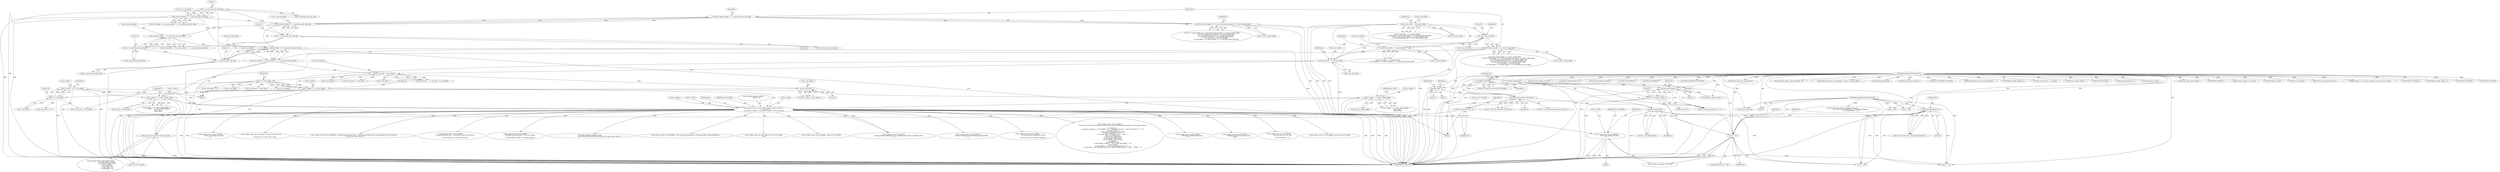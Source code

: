 digraph "0_FFmpeg_29ffeef5e73b8f41ff3a3f2242d356759c66f91f@pointer" {
"1000967" [label="(Call,av_log(h->avctx, AV_LOG_ERROR,\n                   \"h264_slice_header_init() failed\n\"))"];
"1000887" [label="(Call,av_log(h->avctx, AV_LOG_INFO, \"Reinit context to %dx%d, \"\n               \"pix_fmt: %s\n\", h->width, h->height, av_get_pix_fmt_name(h->avctx->pix_fmt)))"];
"1000715" [label="(Call,h->width  = 16 * h->mb_width)"];
"1000719" [label="(Call,16 * h->mb_width)"];
"1000699" [label="(Call,h->mb_width * 4)"];
"1000679" [label="(Call,h->mb_width * h->mb_height)"];
"1000649" [label="(Call,h->mb_width  = h->sps.mb_width)"];
"1000610" [label="(Call,h->mb_width  != h->sps.mb_width)"];
"1000398" [label="(Call,h->mb_width  != h->sps.mb_width)"];
"1000541" [label="(Call,16*h->sps.mb_width)"];
"1000658" [label="(Call,h->mb_height = h->sps.mb_height * (2 - h->sps.frame_mbs_only_flag))"];
"1000662" [label="(Call,h->sps.mb_height * (2 - h->sps.frame_mbs_only_flag))"];
"1000623" [label="(Call,h->sps.mb_height * (2 - h->sps.frame_mbs_only_flag))"];
"1000557" [label="(Call,h->sps.mb_height * (2 - h->sps.frame_mbs_only_flag))"];
"1000412" [label="(Call,h->sps.mb_height * (2 - h->sps.frame_mbs_only_flag))"];
"1000418" [label="(Call,2 - h->sps.frame_mbs_only_flag)"];
"1000563" [label="(Call,2 - h->sps.frame_mbs_only_flag)"];
"1000629" [label="(Call,2 - h->sps.frame_mbs_only_flag)"];
"1000668" [label="(Call,2 - h->sps.frame_mbs_only_flag)"];
"1000827" [label="(Call,h->width  != h->avctx->coded_width)"];
"1000540" [label="(Call,16*h->sps.mb_width != h->avctx->coded_width)"];
"1000837" [label="(Call,h->height != h->avctx->coded_height)"];
"1000724" [label="(Call,h->height = 16 * h->mb_height)"];
"1000728" [label="(Call,16 * h->mb_height)"];
"1000554" [label="(Call,16*h->sps.mb_height * (2 - h->sps.frame_mbs_only_flag) != h->avctx->coded_height)"];
"1000555" [label="(Call,16*h->sps.mb_height * (2 - h->sps.frame_mbs_only_flag))"];
"1000899" [label="(Call,av_get_pix_fmt_name(h->avctx->pix_fmt))"];
"1000880" [label="(Call,h->avctx->pix_fmt = ret)"];
"1000872" [label="(Call,ret = get_pixel_format(h, 1))"];
"1000874" [label="(Call,get_pixel_format(h, 1))"];
"1000868" [label="(Call,flush_change(h))"];
"1000851" [label="(Call,h != h0)"];
"1000735" [label="(Call,init_dimensions(h))"];
"1000495" [label="(Call,h264_set_parameter_from_sps(h))"];
"1000186" [label="(Call,field_end(h, 1))"];
"1000183" [label="(Call,FIELD_PICTURE(h))"];
"1000125" [label="(MethodParameterIn,H264Context *h)"];
"1000643" [label="(Call,get_pixel_format(h0, 0))"];
"1000126" [label="(MethodParameterIn,H264Context *h0)"];
"1000720" [label="(Literal,16)"];
"1001677" [label="(Call,h->mb_width  * 16)"];
"1000695" [label="(Call,h->b_stride = h->mb_width * 4)"];
"1000827" [label="(Call,h->width  != h->avctx->coded_width)"];
"1000542" [label="(Literal,16)"];
"1000849" [label="(Block,)"];
"1000974" [label="(Identifier,ret)"];
"1000690" [label="(Call,h->mb_width + 1)"];
"1000662" [label="(Call,h->sps.mb_height * (2 - h->sps.frame_mbs_only_flag))"];
"1000621" [label="(Identifier,h)"];
"1000900" [label="(Call,h->avctx->pix_fmt)"];
"1000492" [label="(Call,(ret = h264_set_parameter_from_sps(h)) < 0)"];
"1000850" [label="(ControlStructure,if (h != h0))"];
"1000649" [label="(Call,h->mb_width  = h->sps.mb_width)"];
"1000660" [label="(Identifier,h)"];
"1000554" [label="(Call,16*h->sps.mb_height * (2 - h->sps.frame_mbs_only_flag) != h->avctx->coded_height)"];
"1000558" [label="(Call,h->sps.mb_height)"];
"1000725" [label="(Call,h->height)"];
"1000874" [label="(Call,get_pixel_format(h, 1))"];
"1002036" [label="(Call,FIELD_OR_MBAFF_PICTURE(h))"];
"1000929" [label="(Call,h != h0)"];
"1002848" [label="(Call,av_log(h->avctx, AV_LOG_ERROR,\n                       \"Deblocking switched inside frame.\n\"))"];
"1002483" [label="(Call,ff_h264_direct_dist_scale_factor(h))"];
"1000610" [label="(Call,h->mb_width  != h->sps.mb_width)"];
"1000873" [label="(Identifier,ret)"];
"1000663" [label="(Call,h->sps.mb_height)"];
"1000624" [label="(Call,h->sps.mb_height)"];
"1000971" [label="(Identifier,AV_LOG_ERROR)"];
"1002658" [label="(Call,av_log(h->avctx, AV_LOG_ERROR,\n                   \"deblocking_filter_idc %u out of range\n\", tmp))"];
"1000871" [label="(Call,(ret = get_pixel_format(h, 1)) < 0)"];
"1000609" [label="(Call,h->mb_width  != h->sps.mb_width\n                     || h->mb_height != h->sps.mb_height * (2 - h->sps.frame_mbs_only_flag))"];
"1000683" [label="(Call,h->mb_height)"];
"1000875" [label="(Identifier,h)"];
"1000851" [label="(Call,h != h0)"];
"1001592" [label="(Call,ff_generate_sliding_window_mmcos(h, 1))"];
"1000831" [label="(Call,h->avctx->coded_width)"];
"1001611" [label="(Call,ff_h264_execute_ref_pic_marking(h, h->mmco, h->mmco_index))"];
"1000408" [label="(Call,h->mb_height != h->sps.mb_height * (2 - h->sps.frame_mbs_only_flag))"];
"1001896" [label="(Call,h->mb_height * h->mb_stride)"];
"1000729" [label="(Literal,16)"];
"1000125" [label="(MethodParameterIn,H264Context *h)"];
"1000179" [label="(Call,h0->current_slice && FIELD_PICTURE(h))"];
"1000659" [label="(Call,h->mb_height)"];
"1000991" [label="(Call,init_dequant_tables(h))"];
"1000962" [label="(Call,h264_slice_header_init(h, 0))"];
"1001990" [label="(Call,FIELD_OR_MBAFF_PICTURE(h))"];
"1002303" [label="(Call,ff_h264_decode_ref_pic_list_reordering(h))"];
"1000398" [label="(Call,h->mb_width  != h->sps.mb_width)"];
"1000876" [label="(Literal,1)"];
"1000191" [label="(Identifier,h0)"];
"1000977" [label="(Call,h == h0)"];
"1002469" [label="(Call,implicit_weight_table(h, 1))"];
"1000397" [label="(Call,h->mb_width  != h->sps.mb_width ||\n            h->mb_height != h->sps.mb_height * (2 - h->sps.frame_mbs_only_flag) ||\n            h->avctx->bits_per_raw_sample != h->sps.bit_depth_luma ||\n            h->cur_chroma_format_idc != h->sps.chroma_format_idc)"];
"1000579" [label="(Identifier,h)"];
"1000841" [label="(Call,h->avctx->coded_height)"];
"1000968" [label="(Call,h->avctx)"];
"1000614" [label="(Call,h->sps.mb_width)"];
"1003435" [label="(MethodReturn,static int)"];
"1000637" [label="(Call,h0->avctx->pix_fmt != get_pixel_format(h0, 0))"];
"1001850" [label="(Call,i<h->mb_height)"];
"1001169" [label="(Call,av_log(h->avctx, AV_LOG_ERROR,\n                   \"unset cur_pic_ptr on %d. slice\n\",\n                   h0->current_slice + 1))"];
"1000724" [label="(Call,h->height = 16 * h->mb_height)"];
"1000572" [label="(Identifier,h)"];
"1002001" [label="(Call,av_log(h->avctx, AV_LOG_ERROR, \"first_mb_in_slice overflow\n\"))"];
"1000878" [label="(Return,return ret;)"];
"1002590" [label="(Call,get_chroma_qp(h, 1, h->qscale))"];
"1002832" [label="(Call,av_log(h->avctx, AV_LOG_INFO,\n                       \"Cannot parallelize deblocking type 1, decoding such frames in sequential order\n\"))"];
"1000914" [label="(Call,av_log(h->avctx, AV_LOG_ERROR,\n                   \"h264_slice_header_init() failed\n\"))"];
"1000653" [label="(Call,h->sps.mb_width)"];
"1000887" [label="(Call,av_log(h->avctx, AV_LOG_INFO, \"Reinit context to %dx%d, \"\n               \"pix_fmt: %s\n\", h->width, h->height, av_get_pix_fmt_name(h->avctx->pix_fmt)))"];
"1000972" [label="(Literal,\"h264_slice_header_init() failed\n\")"];
"1000619" [label="(Call,h->mb_height != h->sps.mb_height * (2 - h->sps.frame_mbs_only_flag))"];
"1000631" [label="(Call,h->sps.frame_mbs_only_flag)"];
"1000852" [label="(Identifier,h)"];
"1000127" [label="(Block,)"];
"1000413" [label="(Call,h->sps.mb_height)"];
"1000670" [label="(Call,h->sps.frame_mbs_only_flag)"];
"1000570" [label="(Call,h->avctx->coded_height)"];
"1000184" [label="(Identifier,h)"];
"1000402" [label="(Call,h->sps.mb_width)"];
"1000668" [label="(Call,2 - h->sps.frame_mbs_only_flag)"];
"1000719" [label="(Call,16 * h->mb_width)"];
"1000399" [label="(Call,h->mb_width)"];
"1000540" [label="(Call,16*h->sps.mb_width != h->avctx->coded_width)"];
"1000881" [label="(Call,h->avctx->pix_fmt)"];
"1000539" [label="(Call,16*h->sps.mb_width != h->avctx->coded_width\n                     || 16*h->sps.mb_height * (2 - h->sps.frame_mbs_only_flag) != h->avctx->coded_height\n                     || h->avctx->bits_per_raw_sample != h->sps.bit_depth_luma\n                     || h->cur_chroma_format_idc != h->sps.chroma_format_idc\n                     || av_cmp_q(h->sps.sar, h->avctx->sample_aspect_ratio)\n                     || h->mb_width  != h->sps.mb_width\n                     || h->mb_height != h->sps.mb_height * (2 - h->sps.frame_mbs_only_flag))"];
"1000857" [label="(Identifier,h)"];
"1000493" [label="(Call,ret = h264_set_parameter_from_sps(h))"];
"1000187" [label="(Identifier,h)"];
"1002351" [label="(Call,ff_pred_weight_table(h))"];
"1000736" [label="(Identifier,h)"];
"1000899" [label="(Call,av_get_pix_fmt_name(h->avctx->pix_fmt))"];
"1000892" [label="(Literal,\"Reinit context to %dx%d, \"\n               \"pix_fmt: %s\n\")"];
"1001809" [label="(Call,FIELD_PICTURE(h))"];
"1000967" [label="(Call,av_log(h->avctx, AV_LOG_ERROR,\n                   \"h264_slice_header_init() failed\n\"))"];
"1000611" [label="(Call,h->mb_width)"];
"1001500" [label="(Call,av_log(h->avctx, AV_LOG_DEBUG, \"Frame num gap %d %d\n\",\n                   h->frame_num, h->prev_frame_num))"];
"1000679" [label="(Call,h->mb_width * h->mb_height)"];
"1000945" [label="(Call,get_pixel_format(h, 1))"];
"1001917" [label="(Call,h != h0)"];
"1000869" [label="(Identifier,h)"];
"1000496" [label="(Identifier,h)"];
"1001540" [label="(Call,h264_frame_start(h))"];
"1000909" [label="(Call,h264_slice_header_init(h, 1))"];
"1000877" [label="(Literal,0)"];
"1002485" [label="(Call,ff_h264_direct_ref_list_init(h))"];
"1002984" [label="(Call,av_log(h->avctx, AV_LOG_WARNING, \"Possibly too many slices (%d >= %d), increase MAX_SLICES and recompile if there are artifacts\n\", h->slice_num, MAX_SLICES))"];
"1000658" [label="(Call,h->mb_height = h->sps.mb_height * (2 - h->sps.frame_mbs_only_flag))"];
"1000677" [label="(Identifier,h)"];
"1000630" [label="(Literal,2)"];
"1000550" [label="(Identifier,h)"];
"1001140" [label="(Call,av_log(h->avctx, AV_LOG_ERROR,\n                   \"Changing field mode (%d -> %d) between slices is not allowed\n\",\n                   last_pic_structure, h->picture_structure))"];
"1000669" [label="(Literal,2)"];
"1000886" [label="(Identifier,ret)"];
"1000623" [label="(Call,h->sps.mb_height * (2 - h->sps.frame_mbs_only_flag))"];
"1000893" [label="(Call,h->width)"];
"1002446" [label="(Call,FRAME_MBAFF(h))"];
"1002723" [label="(Call,av_log(h->avctx, AV_LOG_ERROR,\n                       \"deblocking filter parameters %d %d out of range\n\",\n                       h->slice_alpha_c0_offset, h->slice_beta_offset))"];
"1000826" [label="(Call,h->width  != h->avctx->coded_width   ||\n         h->height != h->avctx->coded_height  ||\n         must_reinit ||\n         needs_reinit)"];
"1000643" [label="(Call,get_pixel_format(h0, 0))"];
"1000188" [label="(Literal,1)"];
"1002578" [label="(Call,get_chroma_qp(h, 0, h->qscale))"];
"1001432" [label="(Call,avpriv_request_sample(h->avctx,\n                                              \"Found reference and non-reference fields in the same frame, which\"))"];
"1000686" [label="(Call,h->mb_stride = h->mb_width + 1)"];
"1000896" [label="(Call,h->height)"];
"1000839" [label="(Identifier,h)"];
"1000888" [label="(Call,h->avctx)"];
"1001822" [label="(Call,h264_frame_start(h))"];
"1000700" [label="(Call,h->mb_width)"];
"1000716" [label="(Call,h->width)"];
"1000730" [label="(Call,h->mb_height)"];
"1000183" [label="(Call,FIELD_PICTURE(h))"];
"1000728" [label="(Call,16 * h->mb_height)"];
"1000734" [label="(Identifier,ret)"];
"1002255" [label="(Call,ff_set_ref_count(h))"];
"1001835" [label="(Call,release_unused_pictures(h, 0))"];
"1000644" [label="(Identifier,h0)"];
"1000412" [label="(Call,h->sps.mb_height * (2 - h->sps.frame_mbs_only_flag))"];
"1000418" [label="(Call,2 - h->sps.frame_mbs_only_flag)"];
"1001062" [label="(Call,av_log(h->avctx, AV_LOG_ERROR, \"This stream was generated by a broken encoder, invalid 8x8 inference\n\"))"];
"1002558" [label="(Call,av_log(h->avctx, AV_LOG_ERROR, \"QP %u out of range\n\", tmp))"];
"1000543" [label="(Call,h->sps.mb_width)"];
"1000733" [label="(Call,ret = init_dimensions(h))"];
"1000541" [label="(Call,16*h->sps.mb_width)"];
"1000966" [label="(Block,)"];
"1000675" [label="(Call,h->mb_num    = h->mb_width * h->mb_height)"];
"1000185" [label="(Block,)"];
"1000548" [label="(Call,h->avctx->coded_width)"];
"1000721" [label="(Call,h->mb_width)"];
"1002225" [label="(Call,ff_init_poc(h, h->cur_pic_ptr->field_poc, &h->cur_pic_ptr->poc))"];
"1000880" [label="(Call,h->avctx->pix_fmt = ret)"];
"1000837" [label="(Call,h->height != h->avctx->coded_height)"];
"1002512" [label="(Call,av_log(h->avctx, AV_LOG_ERROR, \"cabac_init_idc overflow\n\"))"];
"1001741" [label="(Call,FIELD_PICTURE(h))"];
"1000555" [label="(Call,16*h->sps.mb_height * (2 - h->sps.frame_mbs_only_flag))"];
"1000553" [label="(Call,16*h->sps.mb_height * (2 - h->sps.frame_mbs_only_flag) != h->avctx->coded_height\n                     || h->avctx->bits_per_raw_sample != h->sps.bit_depth_luma\n                     || h->cur_chroma_format_idc != h->sps.chroma_format_idc\n                     || av_cmp_q(h->sps.sar, h->avctx->sample_aspect_ratio)\n                     || h->mb_width  != h->sps.mb_width\n                     || h->mb_height != h->sps.mb_height * (2 - h->sps.frame_mbs_only_flag))"];
"1002369" [label="(Call,implicit_weight_table(h, -1))"];
"1000420" [label="(Call,h->sps.frame_mbs_only_flag)"];
"1001814" [label="(Call,FIELD_PICTURE(h))"];
"1000872" [label="(Call,ret = get_pixel_format(h, 1))"];
"1001641" [label="(Call,av_image_copy(h->short_ref[0]->f.data,\n                                  h->short_ref[0]->f.linesize,\n                                  (const uint8_t **)prev->f.data,\n                                  prev->f.linesize,\n                                  h->avctx->pix_fmt,\n                                  h->mb_width  * 16,\n                                  h->mb_height * 16))"];
"1000699" [label="(Call,h->mb_width * 4)"];
"1000838" [label="(Call,h->height)"];
"1000557" [label="(Call,h->sps.mb_height * (2 - h->sps.frame_mbs_only_flag))"];
"1000868" [label="(Call,flush_change(h))"];
"1000735" [label="(Call,init_dimensions(h))"];
"1001319" [label="(Call,FIELD_PICTURE(h))"];
"1002292" [label="(Call,ff_h264_fill_default_ref_list(h))"];
"1000186" [label="(Call,field_end(h, 1))"];
"1001978" [label="(Call,h->mb_width * h->mb_height)"];
"1000680" [label="(Call,h->mb_width)"];
"1000836" [label="(Call,h->height != h->avctx->coded_height  ||\n         must_reinit ||\n         needs_reinit)"];
"1000889" [label="(Identifier,h)"];
"1000715" [label="(Call,h->width  = 16 * h->mb_width)"];
"1000908" [label="(Identifier,ret)"];
"1001923" [label="(Call,clone_slice(h, h0))"];
"1000410" [label="(Identifier,h)"];
"1000933" [label="(Call,av_log(h->avctx, AV_LOG_ERROR,\n                   \"Cannot (re-)initialize context during parallel decoding.\n\"))"];
"1002844" [label="(Call,h != h0)"];
"1000563" [label="(Call,2 - h->sps.frame_mbs_only_flag)"];
"1000703" [label="(Literal,4)"];
"1001682" [label="(Call,h->mb_height * 16)"];
"1000556" [label="(Literal,16)"];
"1000650" [label="(Call,h->mb_width)"];
"1001402" [label="(Call,av_log(h->avctx, AV_LOG_ERROR,\n                               \"Invalid field mode combination %d/%d\n\",\n                               last_pic_structure, h->picture_structure))"];
"1002466" [label="(Call,implicit_weight_table(h, 0))"];
"1000853" [label="(Identifier,h0)"];
"1003314" [label="(Call,av_log(h->avctx, AV_LOG_DEBUG,\n               \"slice:%d %s mb:%d %c%s%s pps:%u frame:%d poc:%d/%d ref:%d/%d qp:%d loop:%d:%d:%d weight:%d%s %s\n\",\n               h->slice_num,\n               (h->picture_structure == PICT_FRAME ? \"F\" : h->picture_structure == PICT_TOP_FIELD ? \"T\" : \"B\"),\n               first_mb_in_slice,\n               av_get_picture_type_char(h->slice_type),\n               h->slice_type_fixed ? \" fix\" : \"\",\n               h->nal_unit_type == NAL_IDR_SLICE ? \" IDR\" : \"\",\n               pps_id, h->frame_num,\n               h->cur_pic_ptr->field_poc[0],\n               h->cur_pic_ptr->field_poc[1],\n               h->ref_count[0], h->ref_count[1],\n               h->qscale,\n               h->deblocking_filter,\n               h->slice_alpha_c0_offset / 2 - 26, h->slice_beta_offset / 2 - 26,\n               h->use_weight,\n               h->use_weight == 1 && h->use_weight_chroma ? \"c\" : \"\",\n               h->slice_type == AV_PICTURE_TYPE_B ? (h->direct_spatial_mv_pred ? \"SPAT\" : \"TEMP\") : \"\"))"];
"1000828" [label="(Call,h->width)"];
"1000645" [label="(Literal,0)"];
"1000891" [label="(Identifier,AV_LOG_INFO)"];
"1000419" [label="(Literal,2)"];
"1002449" [label="(Call,ff_h264_fill_mbaff_ref_list(h))"];
"1000629" [label="(Call,2 - h->sps.frame_mbs_only_flag)"];
"1001758" [label="(Call,FIELD_PICTURE(h))"];
"1002411" [label="(Call,ff_h264_decode_ref_pic_marking(h0, &h->gb,\n                                             !(h->avctx->active_thread_type & FF_THREAD_FRAME) ||\n                                             h0->current_slice == 0))"];
"1000726" [label="(Identifier,h)"];
"1000564" [label="(Literal,2)"];
"1001839" [label="(Call,FIELD_PICTURE(h))"];
"1000126" [label="(MethodParameterIn,H264Context *h0)"];
"1000495" [label="(Call,h264_set_parameter_from_sps(h))"];
"1000565" [label="(Call,h->sps.frame_mbs_only_flag)"];
"1000847" [label="(Identifier,must_reinit)"];
"1000967" -> "1000966"  [label="AST: "];
"1000967" -> "1000972"  [label="CFG: "];
"1000968" -> "1000967"  [label="AST: "];
"1000971" -> "1000967"  [label="AST: "];
"1000972" -> "1000967"  [label="AST: "];
"1000974" -> "1000967"  [label="CFG: "];
"1000967" -> "1003435"  [label="DDG: "];
"1000967" -> "1003435"  [label="DDG: "];
"1000967" -> "1003435"  [label="DDG: "];
"1000887" -> "1000967"  [label="DDG: "];
"1000887" -> "1000849"  [label="AST: "];
"1000887" -> "1000899"  [label="CFG: "];
"1000888" -> "1000887"  [label="AST: "];
"1000891" -> "1000887"  [label="AST: "];
"1000892" -> "1000887"  [label="AST: "];
"1000893" -> "1000887"  [label="AST: "];
"1000896" -> "1000887"  [label="AST: "];
"1000899" -> "1000887"  [label="AST: "];
"1000908" -> "1000887"  [label="CFG: "];
"1000887" -> "1003435"  [label="DDG: "];
"1000887" -> "1003435"  [label="DDG: "];
"1000887" -> "1003435"  [label="DDG: "];
"1000887" -> "1003435"  [label="DDG: "];
"1000887" -> "1003435"  [label="DDG: "];
"1000887" -> "1003435"  [label="DDG: "];
"1000715" -> "1000887"  [label="DDG: "];
"1000827" -> "1000887"  [label="DDG: "];
"1000837" -> "1000887"  [label="DDG: "];
"1000724" -> "1000887"  [label="DDG: "];
"1000899" -> "1000887"  [label="DDG: "];
"1000887" -> "1000914"  [label="DDG: "];
"1000887" -> "1000933"  [label="DDG: "];
"1000887" -> "1001062"  [label="DDG: "];
"1000887" -> "1001140"  [label="DDG: "];
"1000887" -> "1001169"  [label="DDG: "];
"1000887" -> "1001402"  [label="DDG: "];
"1000887" -> "1001432"  [label="DDG: "];
"1000887" -> "1001500"  [label="DDG: "];
"1000887" -> "1002001"  [label="DDG: "];
"1000887" -> "1002512"  [label="DDG: "];
"1000887" -> "1002558"  [label="DDG: "];
"1000887" -> "1002658"  [label="DDG: "];
"1000887" -> "1002723"  [label="DDG: "];
"1000887" -> "1002832"  [label="DDG: "];
"1000887" -> "1002832"  [label="DDG: "];
"1000887" -> "1002848"  [label="DDG: "];
"1000887" -> "1002984"  [label="DDG: "];
"1000887" -> "1003314"  [label="DDG: "];
"1000715" -> "1000127"  [label="AST: "];
"1000715" -> "1000719"  [label="CFG: "];
"1000716" -> "1000715"  [label="AST: "];
"1000719" -> "1000715"  [label="AST: "];
"1000726" -> "1000715"  [label="CFG: "];
"1000715" -> "1003435"  [label="DDG: "];
"1000715" -> "1003435"  [label="DDG: "];
"1000719" -> "1000715"  [label="DDG: "];
"1000719" -> "1000715"  [label="DDG: "];
"1000715" -> "1000827"  [label="DDG: "];
"1000719" -> "1000721"  [label="CFG: "];
"1000720" -> "1000719"  [label="AST: "];
"1000721" -> "1000719"  [label="AST: "];
"1000719" -> "1003435"  [label="DDG: "];
"1000699" -> "1000719"  [label="DDG: "];
"1000719" -> "1001677"  [label="DDG: "];
"1000719" -> "1001978"  [label="DDG: "];
"1000699" -> "1000695"  [label="AST: "];
"1000699" -> "1000703"  [label="CFG: "];
"1000700" -> "1000699"  [label="AST: "];
"1000703" -> "1000699"  [label="AST: "];
"1000695" -> "1000699"  [label="CFG: "];
"1000699" -> "1000695"  [label="DDG: "];
"1000699" -> "1000695"  [label="DDG: "];
"1000679" -> "1000699"  [label="DDG: "];
"1000679" -> "1000675"  [label="AST: "];
"1000679" -> "1000683"  [label="CFG: "];
"1000680" -> "1000679"  [label="AST: "];
"1000683" -> "1000679"  [label="AST: "];
"1000675" -> "1000679"  [label="CFG: "];
"1000679" -> "1000675"  [label="DDG: "];
"1000679" -> "1000675"  [label="DDG: "];
"1000649" -> "1000679"  [label="DDG: "];
"1000658" -> "1000679"  [label="DDG: "];
"1000679" -> "1000686"  [label="DDG: "];
"1000679" -> "1000690"  [label="DDG: "];
"1000679" -> "1000728"  [label="DDG: "];
"1000649" -> "1000127"  [label="AST: "];
"1000649" -> "1000653"  [label="CFG: "];
"1000650" -> "1000649"  [label="AST: "];
"1000653" -> "1000649"  [label="AST: "];
"1000660" -> "1000649"  [label="CFG: "];
"1000649" -> "1003435"  [label="DDG: "];
"1000610" -> "1000649"  [label="DDG: "];
"1000398" -> "1000649"  [label="DDG: "];
"1000541" -> "1000649"  [label="DDG: "];
"1000610" -> "1000609"  [label="AST: "];
"1000610" -> "1000614"  [label="CFG: "];
"1000611" -> "1000610"  [label="AST: "];
"1000614" -> "1000610"  [label="AST: "];
"1000621" -> "1000610"  [label="CFG: "];
"1000609" -> "1000610"  [label="CFG: "];
"1000610" -> "1000609"  [label="DDG: "];
"1000610" -> "1000609"  [label="DDG: "];
"1000398" -> "1000610"  [label="DDG: "];
"1000541" -> "1000610"  [label="DDG: "];
"1000398" -> "1000397"  [label="AST: "];
"1000398" -> "1000402"  [label="CFG: "];
"1000399" -> "1000398"  [label="AST: "];
"1000402" -> "1000398"  [label="AST: "];
"1000410" -> "1000398"  [label="CFG: "];
"1000397" -> "1000398"  [label="CFG: "];
"1000398" -> "1003435"  [label="DDG: "];
"1000398" -> "1003435"  [label="DDG: "];
"1000398" -> "1000397"  [label="DDG: "];
"1000398" -> "1000397"  [label="DDG: "];
"1000398" -> "1000541"  [label="DDG: "];
"1000541" -> "1000540"  [label="AST: "];
"1000541" -> "1000543"  [label="CFG: "];
"1000542" -> "1000541"  [label="AST: "];
"1000543" -> "1000541"  [label="AST: "];
"1000550" -> "1000541"  [label="CFG: "];
"1000541" -> "1000540"  [label="DDG: "];
"1000541" -> "1000540"  [label="DDG: "];
"1000658" -> "1000127"  [label="AST: "];
"1000658" -> "1000662"  [label="CFG: "];
"1000659" -> "1000658"  [label="AST: "];
"1000662" -> "1000658"  [label="AST: "];
"1000677" -> "1000658"  [label="CFG: "];
"1000658" -> "1003435"  [label="DDG: "];
"1000662" -> "1000658"  [label="DDG: "];
"1000662" -> "1000658"  [label="DDG: "];
"1000662" -> "1000668"  [label="CFG: "];
"1000663" -> "1000662"  [label="AST: "];
"1000668" -> "1000662"  [label="AST: "];
"1000662" -> "1003435"  [label="DDG: "];
"1000662" -> "1003435"  [label="DDG: "];
"1000623" -> "1000662"  [label="DDG: "];
"1000557" -> "1000662"  [label="DDG: "];
"1000412" -> "1000662"  [label="DDG: "];
"1000668" -> "1000662"  [label="DDG: "];
"1000668" -> "1000662"  [label="DDG: "];
"1000623" -> "1000619"  [label="AST: "];
"1000623" -> "1000629"  [label="CFG: "];
"1000624" -> "1000623"  [label="AST: "];
"1000629" -> "1000623"  [label="AST: "];
"1000619" -> "1000623"  [label="CFG: "];
"1000623" -> "1000619"  [label="DDG: "];
"1000623" -> "1000619"  [label="DDG: "];
"1000557" -> "1000623"  [label="DDG: "];
"1000629" -> "1000623"  [label="DDG: "];
"1000629" -> "1000623"  [label="DDG: "];
"1000557" -> "1000555"  [label="AST: "];
"1000557" -> "1000563"  [label="CFG: "];
"1000558" -> "1000557"  [label="AST: "];
"1000563" -> "1000557"  [label="AST: "];
"1000555" -> "1000557"  [label="CFG: "];
"1000557" -> "1000555"  [label="DDG: "];
"1000557" -> "1000555"  [label="DDG: "];
"1000412" -> "1000557"  [label="DDG: "];
"1000563" -> "1000557"  [label="DDG: "];
"1000563" -> "1000557"  [label="DDG: "];
"1000412" -> "1000408"  [label="AST: "];
"1000412" -> "1000418"  [label="CFG: "];
"1000413" -> "1000412"  [label="AST: "];
"1000418" -> "1000412"  [label="AST: "];
"1000408" -> "1000412"  [label="CFG: "];
"1000412" -> "1003435"  [label="DDG: "];
"1000412" -> "1003435"  [label="DDG: "];
"1000412" -> "1000408"  [label="DDG: "];
"1000412" -> "1000408"  [label="DDG: "];
"1000418" -> "1000412"  [label="DDG: "];
"1000418" -> "1000412"  [label="DDG: "];
"1000418" -> "1000420"  [label="CFG: "];
"1000419" -> "1000418"  [label="AST: "];
"1000420" -> "1000418"  [label="AST: "];
"1000418" -> "1003435"  [label="DDG: "];
"1000418" -> "1000563"  [label="DDG: "];
"1000418" -> "1000668"  [label="DDG: "];
"1000563" -> "1000565"  [label="CFG: "];
"1000564" -> "1000563"  [label="AST: "];
"1000565" -> "1000563"  [label="AST: "];
"1000563" -> "1000629"  [label="DDG: "];
"1000563" -> "1000668"  [label="DDG: "];
"1000629" -> "1000631"  [label="CFG: "];
"1000630" -> "1000629"  [label="AST: "];
"1000631" -> "1000629"  [label="AST: "];
"1000629" -> "1000668"  [label="DDG: "];
"1000668" -> "1000670"  [label="CFG: "];
"1000669" -> "1000668"  [label="AST: "];
"1000670" -> "1000668"  [label="AST: "];
"1000668" -> "1003435"  [label="DDG: "];
"1000827" -> "1000826"  [label="AST: "];
"1000827" -> "1000831"  [label="CFG: "];
"1000828" -> "1000827"  [label="AST: "];
"1000831" -> "1000827"  [label="AST: "];
"1000839" -> "1000827"  [label="CFG: "];
"1000826" -> "1000827"  [label="CFG: "];
"1000827" -> "1003435"  [label="DDG: "];
"1000827" -> "1003435"  [label="DDG: "];
"1000827" -> "1000826"  [label="DDG: "];
"1000827" -> "1000826"  [label="DDG: "];
"1000540" -> "1000827"  [label="DDG: "];
"1000540" -> "1000539"  [label="AST: "];
"1000540" -> "1000548"  [label="CFG: "];
"1000548" -> "1000540"  [label="AST: "];
"1000556" -> "1000540"  [label="CFG: "];
"1000539" -> "1000540"  [label="CFG: "];
"1000540" -> "1003435"  [label="DDG: "];
"1000540" -> "1003435"  [label="DDG: "];
"1000540" -> "1000539"  [label="DDG: "];
"1000540" -> "1000539"  [label="DDG: "];
"1000837" -> "1000836"  [label="AST: "];
"1000837" -> "1000841"  [label="CFG: "];
"1000838" -> "1000837"  [label="AST: "];
"1000841" -> "1000837"  [label="AST: "];
"1000847" -> "1000837"  [label="CFG: "];
"1000836" -> "1000837"  [label="CFG: "];
"1000837" -> "1003435"  [label="DDG: "];
"1000837" -> "1003435"  [label="DDG: "];
"1000837" -> "1000836"  [label="DDG: "];
"1000837" -> "1000836"  [label="DDG: "];
"1000724" -> "1000837"  [label="DDG: "];
"1000554" -> "1000837"  [label="DDG: "];
"1000724" -> "1000127"  [label="AST: "];
"1000724" -> "1000728"  [label="CFG: "];
"1000725" -> "1000724"  [label="AST: "];
"1000728" -> "1000724"  [label="AST: "];
"1000734" -> "1000724"  [label="CFG: "];
"1000724" -> "1003435"  [label="DDG: "];
"1000724" -> "1003435"  [label="DDG: "];
"1000728" -> "1000724"  [label="DDG: "];
"1000728" -> "1000724"  [label="DDG: "];
"1000728" -> "1000730"  [label="CFG: "];
"1000729" -> "1000728"  [label="AST: "];
"1000730" -> "1000728"  [label="AST: "];
"1000728" -> "1003435"  [label="DDG: "];
"1000728" -> "1001682"  [label="DDG: "];
"1000728" -> "1001850"  [label="DDG: "];
"1000728" -> "1001896"  [label="DDG: "];
"1000728" -> "1001978"  [label="DDG: "];
"1000554" -> "1000553"  [label="AST: "];
"1000554" -> "1000570"  [label="CFG: "];
"1000555" -> "1000554"  [label="AST: "];
"1000570" -> "1000554"  [label="AST: "];
"1000579" -> "1000554"  [label="CFG: "];
"1000553" -> "1000554"  [label="CFG: "];
"1000554" -> "1003435"  [label="DDG: "];
"1000554" -> "1003435"  [label="DDG: "];
"1000554" -> "1000553"  [label="DDG: "];
"1000554" -> "1000553"  [label="DDG: "];
"1000555" -> "1000554"  [label="DDG: "];
"1000555" -> "1000554"  [label="DDG: "];
"1000556" -> "1000555"  [label="AST: "];
"1000572" -> "1000555"  [label="CFG: "];
"1000899" -> "1000900"  [label="CFG: "];
"1000900" -> "1000899"  [label="AST: "];
"1000899" -> "1003435"  [label="DDG: "];
"1000880" -> "1000899"  [label="DDG: "];
"1000899" -> "1001641"  [label="DDG: "];
"1000880" -> "1000849"  [label="AST: "];
"1000880" -> "1000886"  [label="CFG: "];
"1000881" -> "1000880"  [label="AST: "];
"1000886" -> "1000880"  [label="AST: "];
"1000889" -> "1000880"  [label="CFG: "];
"1000872" -> "1000880"  [label="DDG: "];
"1000872" -> "1000871"  [label="AST: "];
"1000872" -> "1000874"  [label="CFG: "];
"1000873" -> "1000872"  [label="AST: "];
"1000874" -> "1000872"  [label="AST: "];
"1000877" -> "1000872"  [label="CFG: "];
"1000872" -> "1003435"  [label="DDG: "];
"1000872" -> "1003435"  [label="DDG: "];
"1000872" -> "1000871"  [label="DDG: "];
"1000874" -> "1000872"  [label="DDG: "];
"1000874" -> "1000872"  [label="DDG: "];
"1000872" -> "1000878"  [label="DDG: "];
"1000874" -> "1000876"  [label="CFG: "];
"1000875" -> "1000874"  [label="AST: "];
"1000876" -> "1000874"  [label="AST: "];
"1000874" -> "1003435"  [label="DDG: "];
"1000874" -> "1000871"  [label="DDG: "];
"1000874" -> "1000871"  [label="DDG: "];
"1000868" -> "1000874"  [label="DDG: "];
"1000125" -> "1000874"  [label="DDG: "];
"1000874" -> "1000909"  [label="DDG: "];
"1000868" -> "1000849"  [label="AST: "];
"1000868" -> "1000869"  [label="CFG: "];
"1000869" -> "1000868"  [label="AST: "];
"1000873" -> "1000868"  [label="CFG: "];
"1000868" -> "1003435"  [label="DDG: "];
"1000851" -> "1000868"  [label="DDG: "];
"1000125" -> "1000868"  [label="DDG: "];
"1000851" -> "1000850"  [label="AST: "];
"1000851" -> "1000853"  [label="CFG: "];
"1000852" -> "1000851"  [label="AST: "];
"1000853" -> "1000851"  [label="AST: "];
"1000857" -> "1000851"  [label="CFG: "];
"1000869" -> "1000851"  [label="CFG: "];
"1000851" -> "1003435"  [label="DDG: "];
"1000851" -> "1003435"  [label="DDG: "];
"1000851" -> "1003435"  [label="DDG: "];
"1000735" -> "1000851"  [label="DDG: "];
"1000125" -> "1000851"  [label="DDG: "];
"1000643" -> "1000851"  [label="DDG: "];
"1000126" -> "1000851"  [label="DDG: "];
"1000851" -> "1000929"  [label="DDG: "];
"1000851" -> "1000977"  [label="DDG: "];
"1000735" -> "1000733"  [label="AST: "];
"1000735" -> "1000736"  [label="CFG: "];
"1000736" -> "1000735"  [label="AST: "];
"1000733" -> "1000735"  [label="CFG: "];
"1000735" -> "1003435"  [label="DDG: "];
"1000735" -> "1000733"  [label="DDG: "];
"1000495" -> "1000735"  [label="DDG: "];
"1000125" -> "1000735"  [label="DDG: "];
"1000735" -> "1000929"  [label="DDG: "];
"1000735" -> "1000977"  [label="DDG: "];
"1000495" -> "1000493"  [label="AST: "];
"1000495" -> "1000496"  [label="CFG: "];
"1000496" -> "1000495"  [label="AST: "];
"1000493" -> "1000495"  [label="CFG: "];
"1000495" -> "1003435"  [label="DDG: "];
"1000495" -> "1000492"  [label="DDG: "];
"1000495" -> "1000493"  [label="DDG: "];
"1000186" -> "1000495"  [label="DDG: "];
"1000183" -> "1000495"  [label="DDG: "];
"1000125" -> "1000495"  [label="DDG: "];
"1000186" -> "1000185"  [label="AST: "];
"1000186" -> "1000188"  [label="CFG: "];
"1000187" -> "1000186"  [label="AST: "];
"1000188" -> "1000186"  [label="AST: "];
"1000191" -> "1000186"  [label="CFG: "];
"1000186" -> "1003435"  [label="DDG: "];
"1000186" -> "1003435"  [label="DDG: "];
"1000183" -> "1000186"  [label="DDG: "];
"1000125" -> "1000186"  [label="DDG: "];
"1000183" -> "1000179"  [label="AST: "];
"1000183" -> "1000184"  [label="CFG: "];
"1000184" -> "1000183"  [label="AST: "];
"1000179" -> "1000183"  [label="CFG: "];
"1000183" -> "1003435"  [label="DDG: "];
"1000183" -> "1000179"  [label="DDG: "];
"1000125" -> "1000183"  [label="DDG: "];
"1000125" -> "1000124"  [label="AST: "];
"1000125" -> "1003435"  [label="DDG: "];
"1000125" -> "1000909"  [label="DDG: "];
"1000125" -> "1000929"  [label="DDG: "];
"1000125" -> "1000945"  [label="DDG: "];
"1000125" -> "1000962"  [label="DDG: "];
"1000125" -> "1000977"  [label="DDG: "];
"1000125" -> "1000991"  [label="DDG: "];
"1000125" -> "1001319"  [label="DDG: "];
"1000125" -> "1001540"  [label="DDG: "];
"1000125" -> "1001592"  [label="DDG: "];
"1000125" -> "1001611"  [label="DDG: "];
"1000125" -> "1001741"  [label="DDG: "];
"1000125" -> "1001758"  [label="DDG: "];
"1000125" -> "1001809"  [label="DDG: "];
"1000125" -> "1001814"  [label="DDG: "];
"1000125" -> "1001822"  [label="DDG: "];
"1000125" -> "1001835"  [label="DDG: "];
"1000125" -> "1001839"  [label="DDG: "];
"1000125" -> "1001917"  [label="DDG: "];
"1000125" -> "1001923"  [label="DDG: "];
"1000125" -> "1001990"  [label="DDG: "];
"1000125" -> "1002036"  [label="DDG: "];
"1000125" -> "1002225"  [label="DDG: "];
"1000125" -> "1002255"  [label="DDG: "];
"1000125" -> "1002292"  [label="DDG: "];
"1000125" -> "1002303"  [label="DDG: "];
"1000125" -> "1002351"  [label="DDG: "];
"1000125" -> "1002369"  [label="DDG: "];
"1000125" -> "1002446"  [label="DDG: "];
"1000125" -> "1002449"  [label="DDG: "];
"1000125" -> "1002466"  [label="DDG: "];
"1000125" -> "1002469"  [label="DDG: "];
"1000125" -> "1002483"  [label="DDG: "];
"1000125" -> "1002485"  [label="DDG: "];
"1000125" -> "1002578"  [label="DDG: "];
"1000125" -> "1002590"  [label="DDG: "];
"1000125" -> "1002844"  [label="DDG: "];
"1000643" -> "1000637"  [label="AST: "];
"1000643" -> "1000645"  [label="CFG: "];
"1000644" -> "1000643"  [label="AST: "];
"1000645" -> "1000643"  [label="AST: "];
"1000637" -> "1000643"  [label="CFG: "];
"1000643" -> "1003435"  [label="DDG: "];
"1000643" -> "1000637"  [label="DDG: "];
"1000643" -> "1000637"  [label="DDG: "];
"1000126" -> "1000643"  [label="DDG: "];
"1000643" -> "1000929"  [label="DDG: "];
"1000643" -> "1000977"  [label="DDG: "];
"1000126" -> "1000124"  [label="AST: "];
"1000126" -> "1003435"  [label="DDG: "];
"1000126" -> "1000929"  [label="DDG: "];
"1000126" -> "1000977"  [label="DDG: "];
"1000126" -> "1001917"  [label="DDG: "];
"1000126" -> "1001923"  [label="DDG: "];
"1000126" -> "1002411"  [label="DDG: "];
"1000126" -> "1002844"  [label="DDG: "];
}
